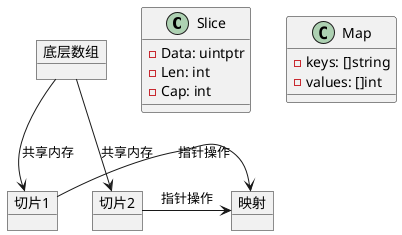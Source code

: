 @startuml
class Slice {
    - Data: uintptr
    - Len: int
    - Cap: int
}

class Map {
    - keys: []string
    - values: []int
}

object "底层数组" as Array
object "切片1" as Slice1
object "切片2" as Slice2
object "映射" as MapObj

Array -down-> Slice1 : 共享内存
Array -down-> Slice2 : 共享内存
Slice1 -right-> MapObj : 指针操作
Slice2 -right-> MapObj : 指针操作

@enduml
